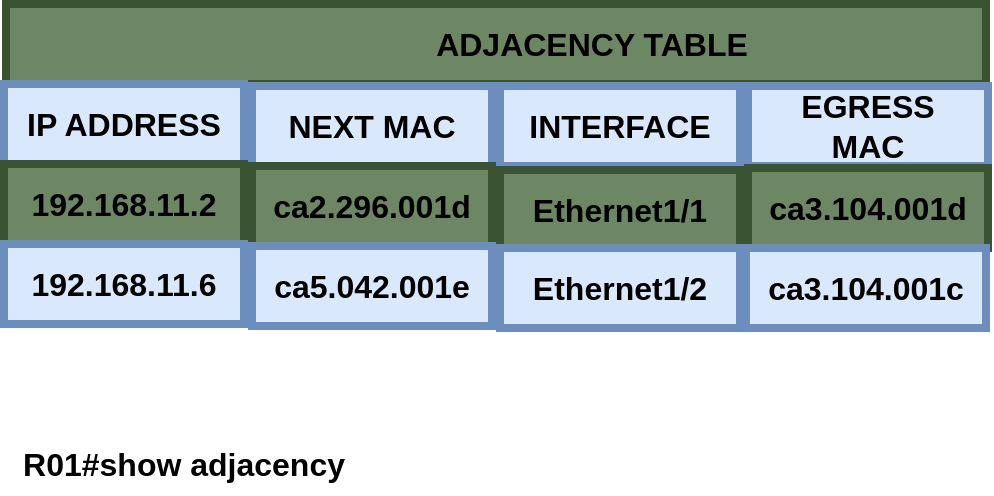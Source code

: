 <mxfile version="22.1.16" type="device">
  <diagram name="Página-1" id="00M8zRfkyxRggsTmf3tM">
    <mxGraphModel dx="1194" dy="668" grid="1" gridSize="10" guides="1" tooltips="1" connect="1" arrows="1" fold="1" page="1" pageScale="1" pageWidth="827" pageHeight="1169" math="0" shadow="0">
      <root>
        <mxCell id="0" />
        <mxCell id="1" parent="0" />
        <mxCell id="mPJ2v4zrO77l32GKz1xa-1" value="" style="rounded=0;whiteSpace=wrap;html=1;strokeWidth=4;fillColor=#6d8764;strokeColor=#3A5431;fontColor=#ffffff;" parent="1" vertex="1">
          <mxGeometry x="121" y="200" width="490" height="40" as="geometry" />
        </mxCell>
        <mxCell id="mPJ2v4zrO77l32GKz1xa-2" value="" style="rounded=0;whiteSpace=wrap;html=1;strokeWidth=4;fillColor=#dae8fc;strokeColor=#6c8ebf;" parent="1" vertex="1">
          <mxGeometry x="120" y="240" width="120" height="40" as="geometry" />
        </mxCell>
        <mxCell id="mPJ2v4zrO77l32GKz1xa-3" value="IP ADDRESS" style="text;html=1;strokeColor=none;fillColor=none;align=center;verticalAlign=middle;whiteSpace=wrap;rounded=0;fontSize=16;fontStyle=1" parent="1" vertex="1">
          <mxGeometry x="130" y="245" width="100" height="30" as="geometry" />
        </mxCell>
        <mxCell id="mPJ2v4zrO77l32GKz1xa-4" value="ADJACENCY TABLE" style="text;html=1;strokeColor=none;fillColor=none;align=center;verticalAlign=middle;whiteSpace=wrap;rounded=0;fontSize=16;fontStyle=1" parent="1" vertex="1">
          <mxGeometry x="324" y="205" width="180" height="30" as="geometry" />
        </mxCell>
        <mxCell id="mPJ2v4zrO77l32GKz1xa-5" value="" style="rounded=0;whiteSpace=wrap;html=1;strokeWidth=4;fillColor=#6d8764;strokeColor=#3A5431;fontColor=#ffffff;" parent="1" vertex="1">
          <mxGeometry x="120" y="280" width="120" height="40" as="geometry" />
        </mxCell>
        <mxCell id="mPJ2v4zrO77l32GKz1xa-7" value="" style="rounded=0;whiteSpace=wrap;html=1;strokeWidth=4;fillColor=#dae8fc;strokeColor=#6c8ebf;" parent="1" vertex="1">
          <mxGeometry x="120" y="320" width="120" height="40" as="geometry" />
        </mxCell>
        <mxCell id="mPJ2v4zrO77l32GKz1xa-8" value="192.168.11.6" style="text;html=1;strokeColor=none;fillColor=none;align=center;verticalAlign=middle;whiteSpace=wrap;rounded=0;fontSize=16;fontStyle=1" parent="1" vertex="1">
          <mxGeometry x="130" y="325" width="100" height="30" as="geometry" />
        </mxCell>
        <mxCell id="mPJ2v4zrO77l32GKz1xa-11" value="" style="rounded=0;whiteSpace=wrap;html=1;strokeWidth=4;fillColor=#dae8fc;strokeColor=#6c8ebf;" parent="1" vertex="1">
          <mxGeometry x="244" y="241" width="120" height="40" as="geometry" />
        </mxCell>
        <mxCell id="mPJ2v4zrO77l32GKz1xa-12" value="NEXT MAC" style="text;html=1;strokeColor=none;fillColor=none;align=center;verticalAlign=middle;whiteSpace=wrap;rounded=0;fontSize=16;fontStyle=1" parent="1" vertex="1">
          <mxGeometry x="254" y="246" width="100" height="30" as="geometry" />
        </mxCell>
        <mxCell id="mPJ2v4zrO77l32GKz1xa-13" value="" style="rounded=0;whiteSpace=wrap;html=1;strokeWidth=4;fillColor=#dae8fc;strokeColor=#6c8ebf;" parent="1" vertex="1">
          <mxGeometry x="368" y="241" width="120" height="40" as="geometry" />
        </mxCell>
        <mxCell id="mPJ2v4zrO77l32GKz1xa-14" value="INTERFACE" style="text;html=1;strokeColor=none;fillColor=none;align=center;verticalAlign=middle;whiteSpace=wrap;rounded=0;fontSize=16;fontStyle=1" parent="1" vertex="1">
          <mxGeometry x="378" y="246" width="100" height="30" as="geometry" />
        </mxCell>
        <mxCell id="mPJ2v4zrO77l32GKz1xa-15" value="" style="rounded=0;whiteSpace=wrap;html=1;strokeWidth=4;fillColor=#dae8fc;strokeColor=#6c8ebf;" parent="1" vertex="1">
          <mxGeometry x="492" y="241" width="120" height="40" as="geometry" />
        </mxCell>
        <mxCell id="mPJ2v4zrO77l32GKz1xa-16" value="EGRESS MAC" style="text;html=1;strokeColor=none;fillColor=none;align=center;verticalAlign=middle;whiteSpace=wrap;rounded=0;fontSize=16;fontStyle=1" parent="1" vertex="1">
          <mxGeometry x="502" y="246" width="100" height="30" as="geometry" />
        </mxCell>
        <mxCell id="mPJ2v4zrO77l32GKz1xa-19" value="" style="rounded=0;whiteSpace=wrap;html=1;strokeWidth=4;fillColor=#6d8764;fontColor=#ffffff;strokeColor=#3A5431;" parent="1" vertex="1">
          <mxGeometry x="244" y="281" width="120" height="40" as="geometry" />
        </mxCell>
        <mxCell id="mPJ2v4zrO77l32GKz1xa-20" value="ca2.296.001d" style="text;html=1;strokeColor=none;fillColor=none;align=center;verticalAlign=middle;whiteSpace=wrap;rounded=0;fontSize=16;fontStyle=1" parent="1" vertex="1">
          <mxGeometry x="254" y="286" width="100" height="30" as="geometry" />
        </mxCell>
        <mxCell id="mPJ2v4zrO77l32GKz1xa-21" value="" style="rounded=0;whiteSpace=wrap;html=1;strokeWidth=4;fillColor=#dae8fc;strokeColor=#6c8ebf;" parent="1" vertex="1">
          <mxGeometry x="244" y="321" width="120" height="40" as="geometry" />
        </mxCell>
        <mxCell id="mPJ2v4zrO77l32GKz1xa-22" value="ca5.042.001e" style="text;html=1;strokeColor=none;fillColor=none;align=center;verticalAlign=middle;whiteSpace=wrap;rounded=0;fontSize=16;fontStyle=1" parent="1" vertex="1">
          <mxGeometry x="254" y="326" width="100" height="30" as="geometry" />
        </mxCell>
        <mxCell id="mPJ2v4zrO77l32GKz1xa-25" value="" style="rounded=0;whiteSpace=wrap;html=1;strokeWidth=4;fillColor=#6d8764;fontColor=#ffffff;strokeColor=#3A5431;" parent="1" vertex="1">
          <mxGeometry x="368" y="283" width="120" height="40" as="geometry" />
        </mxCell>
        <mxCell id="mPJ2v4zrO77l32GKz1xa-26" value="Ethernet1/1" style="text;html=1;strokeColor=none;fillColor=none;align=center;verticalAlign=middle;whiteSpace=wrap;rounded=0;fontSize=16;fontStyle=1" parent="1" vertex="1">
          <mxGeometry x="378" y="288" width="100" height="30" as="geometry" />
        </mxCell>
        <mxCell id="mPJ2v4zrO77l32GKz1xa-27" value="" style="rounded=0;whiteSpace=wrap;html=1;strokeWidth=4;fillColor=#dae8fc;strokeColor=#6c8ebf;" parent="1" vertex="1">
          <mxGeometry x="368" y="322" width="120" height="40" as="geometry" />
        </mxCell>
        <mxCell id="mPJ2v4zrO77l32GKz1xa-28" value="Ethernet1/2" style="text;html=1;strokeColor=none;fillColor=none;align=center;verticalAlign=middle;whiteSpace=wrap;rounded=0;fontSize=16;fontStyle=1" parent="1" vertex="1">
          <mxGeometry x="378" y="327" width="100" height="30" as="geometry" />
        </mxCell>
        <mxCell id="mPJ2v4zrO77l32GKz1xa-31" value="" style="rounded=0;whiteSpace=wrap;html=1;strokeWidth=4;fillColor=#6d8764;fontColor=#ffffff;strokeColor=#3A5431;" parent="1" vertex="1">
          <mxGeometry x="492" y="282" width="120" height="40" as="geometry" />
        </mxCell>
        <mxCell id="mPJ2v4zrO77l32GKz1xa-32" value="ca3.104.001d" style="text;html=1;strokeColor=none;fillColor=none;align=center;verticalAlign=middle;whiteSpace=wrap;rounded=0;fontSize=16;fontStyle=1" parent="1" vertex="1">
          <mxGeometry x="502" y="287" width="100" height="30" as="geometry" />
        </mxCell>
        <mxCell id="mPJ2v4zrO77l32GKz1xa-35" value="" style="rounded=0;whiteSpace=wrap;html=1;strokeWidth=4;fillColor=#dae8fc;strokeColor=#6c8ebf;" parent="1" vertex="1">
          <mxGeometry x="491" y="322" width="120" height="40" as="geometry" />
        </mxCell>
        <mxCell id="mPJ2v4zrO77l32GKz1xa-36" value="ca3.104.001c" style="text;html=1;strokeColor=none;fillColor=none;align=center;verticalAlign=middle;whiteSpace=wrap;rounded=0;fontSize=16;fontStyle=1" parent="1" vertex="1">
          <mxGeometry x="501" y="327" width="100" height="30" as="geometry" />
        </mxCell>
        <mxCell id="mPJ2v4zrO77l32GKz1xa-47" value="192.168.11.2" style="text;html=1;strokeColor=none;fillColor=none;align=center;verticalAlign=middle;whiteSpace=wrap;rounded=0;fontStyle=1;fontSize=16;" parent="1" vertex="1">
          <mxGeometry x="150" y="285" width="60" height="30" as="geometry" />
        </mxCell>
        <mxCell id="mPJ2v4zrO77l32GKz1xa-48" value="R01#show adjacency" style="text;html=1;strokeColor=none;fillColor=none;align=center;verticalAlign=middle;whiteSpace=wrap;rounded=0;fontSize=16;fontStyle=1" parent="1" vertex="1">
          <mxGeometry x="120" y="415" width="180" height="30" as="geometry" />
        </mxCell>
      </root>
    </mxGraphModel>
  </diagram>
</mxfile>
